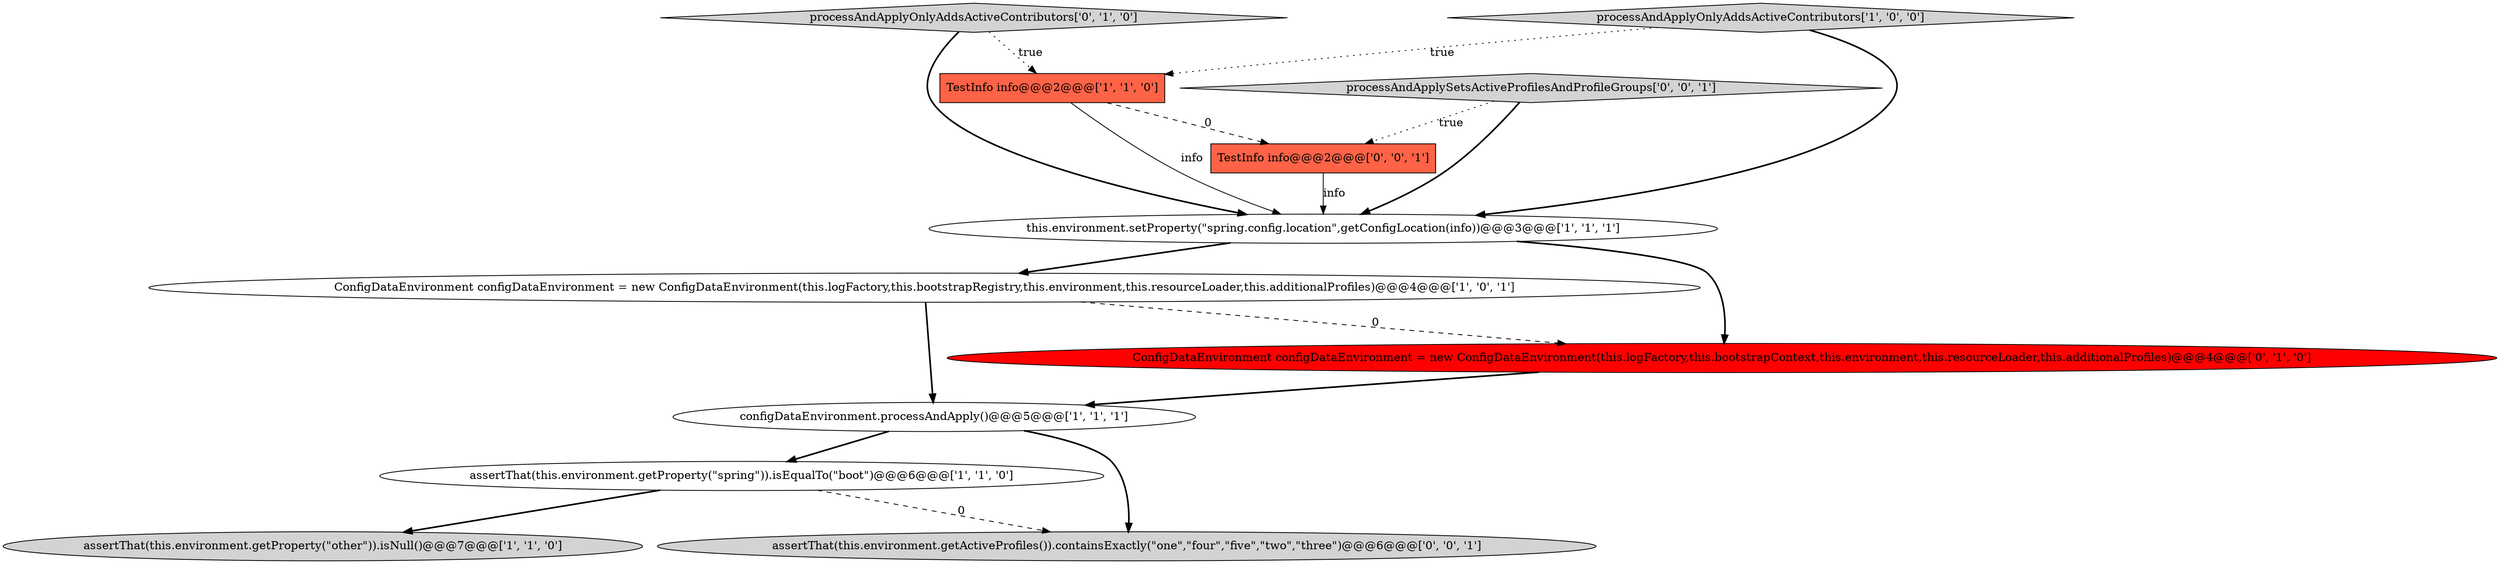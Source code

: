 digraph {
8 [style = filled, label = "processAndApplyOnlyAddsActiveContributors['0', '1', '0']", fillcolor = lightgray, shape = diamond image = "AAA0AAABBB2BBB"];
4 [style = filled, label = "ConfigDataEnvironment configDataEnvironment = new ConfigDataEnvironment(this.logFactory,this.bootstrapRegistry,this.environment,this.resourceLoader,this.additionalProfiles)@@@4@@@['1', '0', '1']", fillcolor = white, shape = ellipse image = "AAA0AAABBB1BBB"];
10 [style = filled, label = "processAndApplySetsActiveProfilesAndProfileGroups['0', '0', '1']", fillcolor = lightgray, shape = diamond image = "AAA0AAABBB3BBB"];
7 [style = filled, label = "ConfigDataEnvironment configDataEnvironment = new ConfigDataEnvironment(this.logFactory,this.bootstrapContext,this.environment,this.resourceLoader,this.additionalProfiles)@@@4@@@['0', '1', '0']", fillcolor = red, shape = ellipse image = "AAA1AAABBB2BBB"];
11 [style = filled, label = "TestInfo info@@@2@@@['0', '0', '1']", fillcolor = tomato, shape = box image = "AAA0AAABBB3BBB"];
3 [style = filled, label = "assertThat(this.environment.getProperty(\"spring\")).isEqualTo(\"boot\")@@@6@@@['1', '1', '0']", fillcolor = white, shape = ellipse image = "AAA0AAABBB1BBB"];
5 [style = filled, label = "this.environment.setProperty(\"spring.config.location\",getConfigLocation(info))@@@3@@@['1', '1', '1']", fillcolor = white, shape = ellipse image = "AAA0AAABBB1BBB"];
0 [style = filled, label = "processAndApplyOnlyAddsActiveContributors['1', '0', '0']", fillcolor = lightgray, shape = diamond image = "AAA0AAABBB1BBB"];
6 [style = filled, label = "assertThat(this.environment.getProperty(\"other\")).isNull()@@@7@@@['1', '1', '0']", fillcolor = lightgray, shape = ellipse image = "AAA0AAABBB1BBB"];
9 [style = filled, label = "assertThat(this.environment.getActiveProfiles()).containsExactly(\"one\",\"four\",\"five\",\"two\",\"three\")@@@6@@@['0', '0', '1']", fillcolor = lightgray, shape = ellipse image = "AAA0AAABBB3BBB"];
1 [style = filled, label = "TestInfo info@@@2@@@['1', '1', '0']", fillcolor = tomato, shape = box image = "AAA0AAABBB1BBB"];
2 [style = filled, label = "configDataEnvironment.processAndApply()@@@5@@@['1', '1', '1']", fillcolor = white, shape = ellipse image = "AAA0AAABBB1BBB"];
8->1 [style = dotted, label="true"];
5->7 [style = bold, label=""];
3->6 [style = bold, label=""];
11->5 [style = solid, label="info"];
4->2 [style = bold, label=""];
2->9 [style = bold, label=""];
10->5 [style = bold, label=""];
1->5 [style = solid, label="info"];
8->5 [style = bold, label=""];
3->9 [style = dashed, label="0"];
10->11 [style = dotted, label="true"];
4->7 [style = dashed, label="0"];
7->2 [style = bold, label=""];
1->11 [style = dashed, label="0"];
0->1 [style = dotted, label="true"];
5->4 [style = bold, label=""];
2->3 [style = bold, label=""];
0->5 [style = bold, label=""];
}
